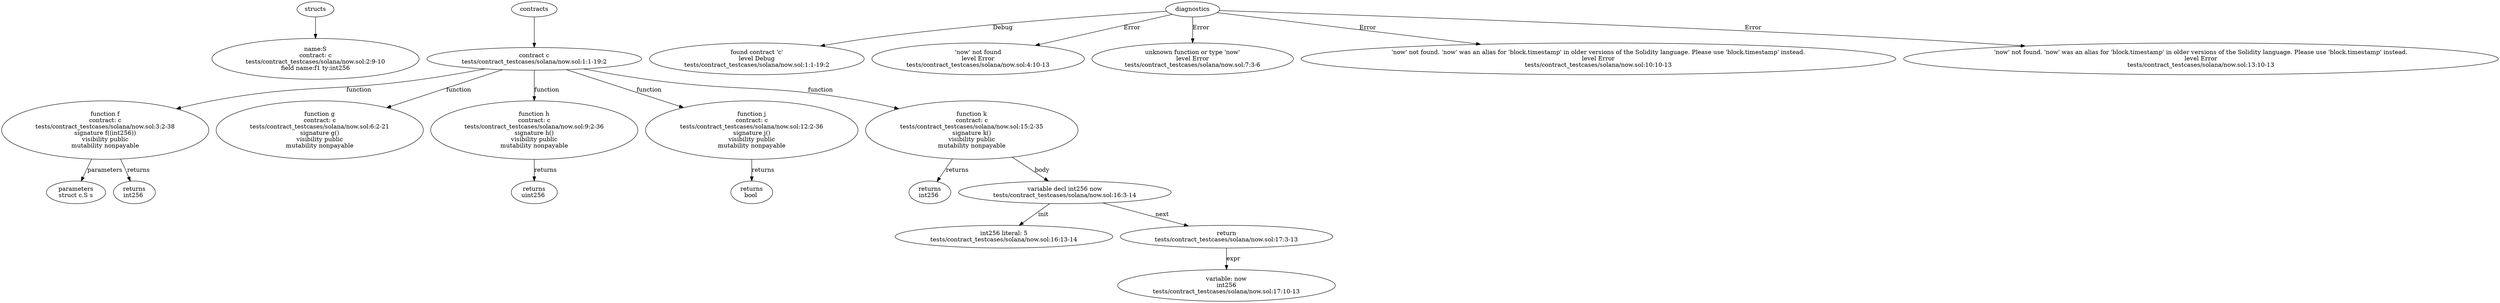 strict digraph "tests/contract_testcases/solana/now.sol" {
	S [label="name:S\ncontract: c\ntests/contract_testcases/solana/now.sol:2:9-10\nfield name:f1 ty:int256"]
	contract [label="contract c\ntests/contract_testcases/solana/now.sol:1:1-19:2"]
	f [label="function f\ncontract: c\ntests/contract_testcases/solana/now.sol:3:2-38\nsignature f((int256))\nvisibility public\nmutability nonpayable"]
	parameters [label="parameters\nstruct c.S s"]
	returns [label="returns\nint256 "]
	g [label="function g\ncontract: c\ntests/contract_testcases/solana/now.sol:6:2-21\nsignature g()\nvisibility public\nmutability nonpayable"]
	h [label="function h\ncontract: c\ntests/contract_testcases/solana/now.sol:9:2-36\nsignature h()\nvisibility public\nmutability nonpayable"]
	returns_9 [label="returns\nuint256 "]
	j [label="function j\ncontract: c\ntests/contract_testcases/solana/now.sol:12:2-36\nsignature j()\nvisibility public\nmutability nonpayable"]
	returns_11 [label="returns\nbool "]
	k [label="function k\ncontract: c\ntests/contract_testcases/solana/now.sol:15:2-35\nsignature k()\nvisibility public\nmutability nonpayable"]
	returns_13 [label="returns\nint256 "]
	var_decl [label="variable decl int256 now\ntests/contract_testcases/solana/now.sol:16:3-14"]
	number_literal [label="int256 literal: 5\ntests/contract_testcases/solana/now.sol:16:13-14"]
	return [label="return\ntests/contract_testcases/solana/now.sol:17:3-13"]
	variable [label="variable: now\nint256\ntests/contract_testcases/solana/now.sol:17:10-13"]
	diagnostic [label="found contract 'c'\nlevel Debug\ntests/contract_testcases/solana/now.sol:1:1-19:2"]
	diagnostic_20 [label="'now' not found\nlevel Error\ntests/contract_testcases/solana/now.sol:4:10-13"]
	diagnostic_21 [label="unknown function or type 'now'\nlevel Error\ntests/contract_testcases/solana/now.sol:7:3-6"]
	diagnostic_22 [label="'now' not found. 'now' was an alias for 'block.timestamp' in older versions of the Solidity language. Please use 'block.timestamp' instead.\nlevel Error\ntests/contract_testcases/solana/now.sol:10:10-13"]
	diagnostic_23 [label="'now' not found. 'now' was an alias for 'block.timestamp' in older versions of the Solidity language. Please use 'block.timestamp' instead.\nlevel Error\ntests/contract_testcases/solana/now.sol:13:10-13"]
	structs -> S
	contracts -> contract
	contract -> f [label="function"]
	f -> parameters [label="parameters"]
	f -> returns [label="returns"]
	contract -> g [label="function"]
	contract -> h [label="function"]
	h -> returns_9 [label="returns"]
	contract -> j [label="function"]
	j -> returns_11 [label="returns"]
	contract -> k [label="function"]
	k -> returns_13 [label="returns"]
	k -> var_decl [label="body"]
	var_decl -> number_literal [label="init"]
	var_decl -> return [label="next"]
	return -> variable [label="expr"]
	diagnostics -> diagnostic [label="Debug"]
	diagnostics -> diagnostic_20 [label="Error"]
	diagnostics -> diagnostic_21 [label="Error"]
	diagnostics -> diagnostic_22 [label="Error"]
	diagnostics -> diagnostic_23 [label="Error"]
}
